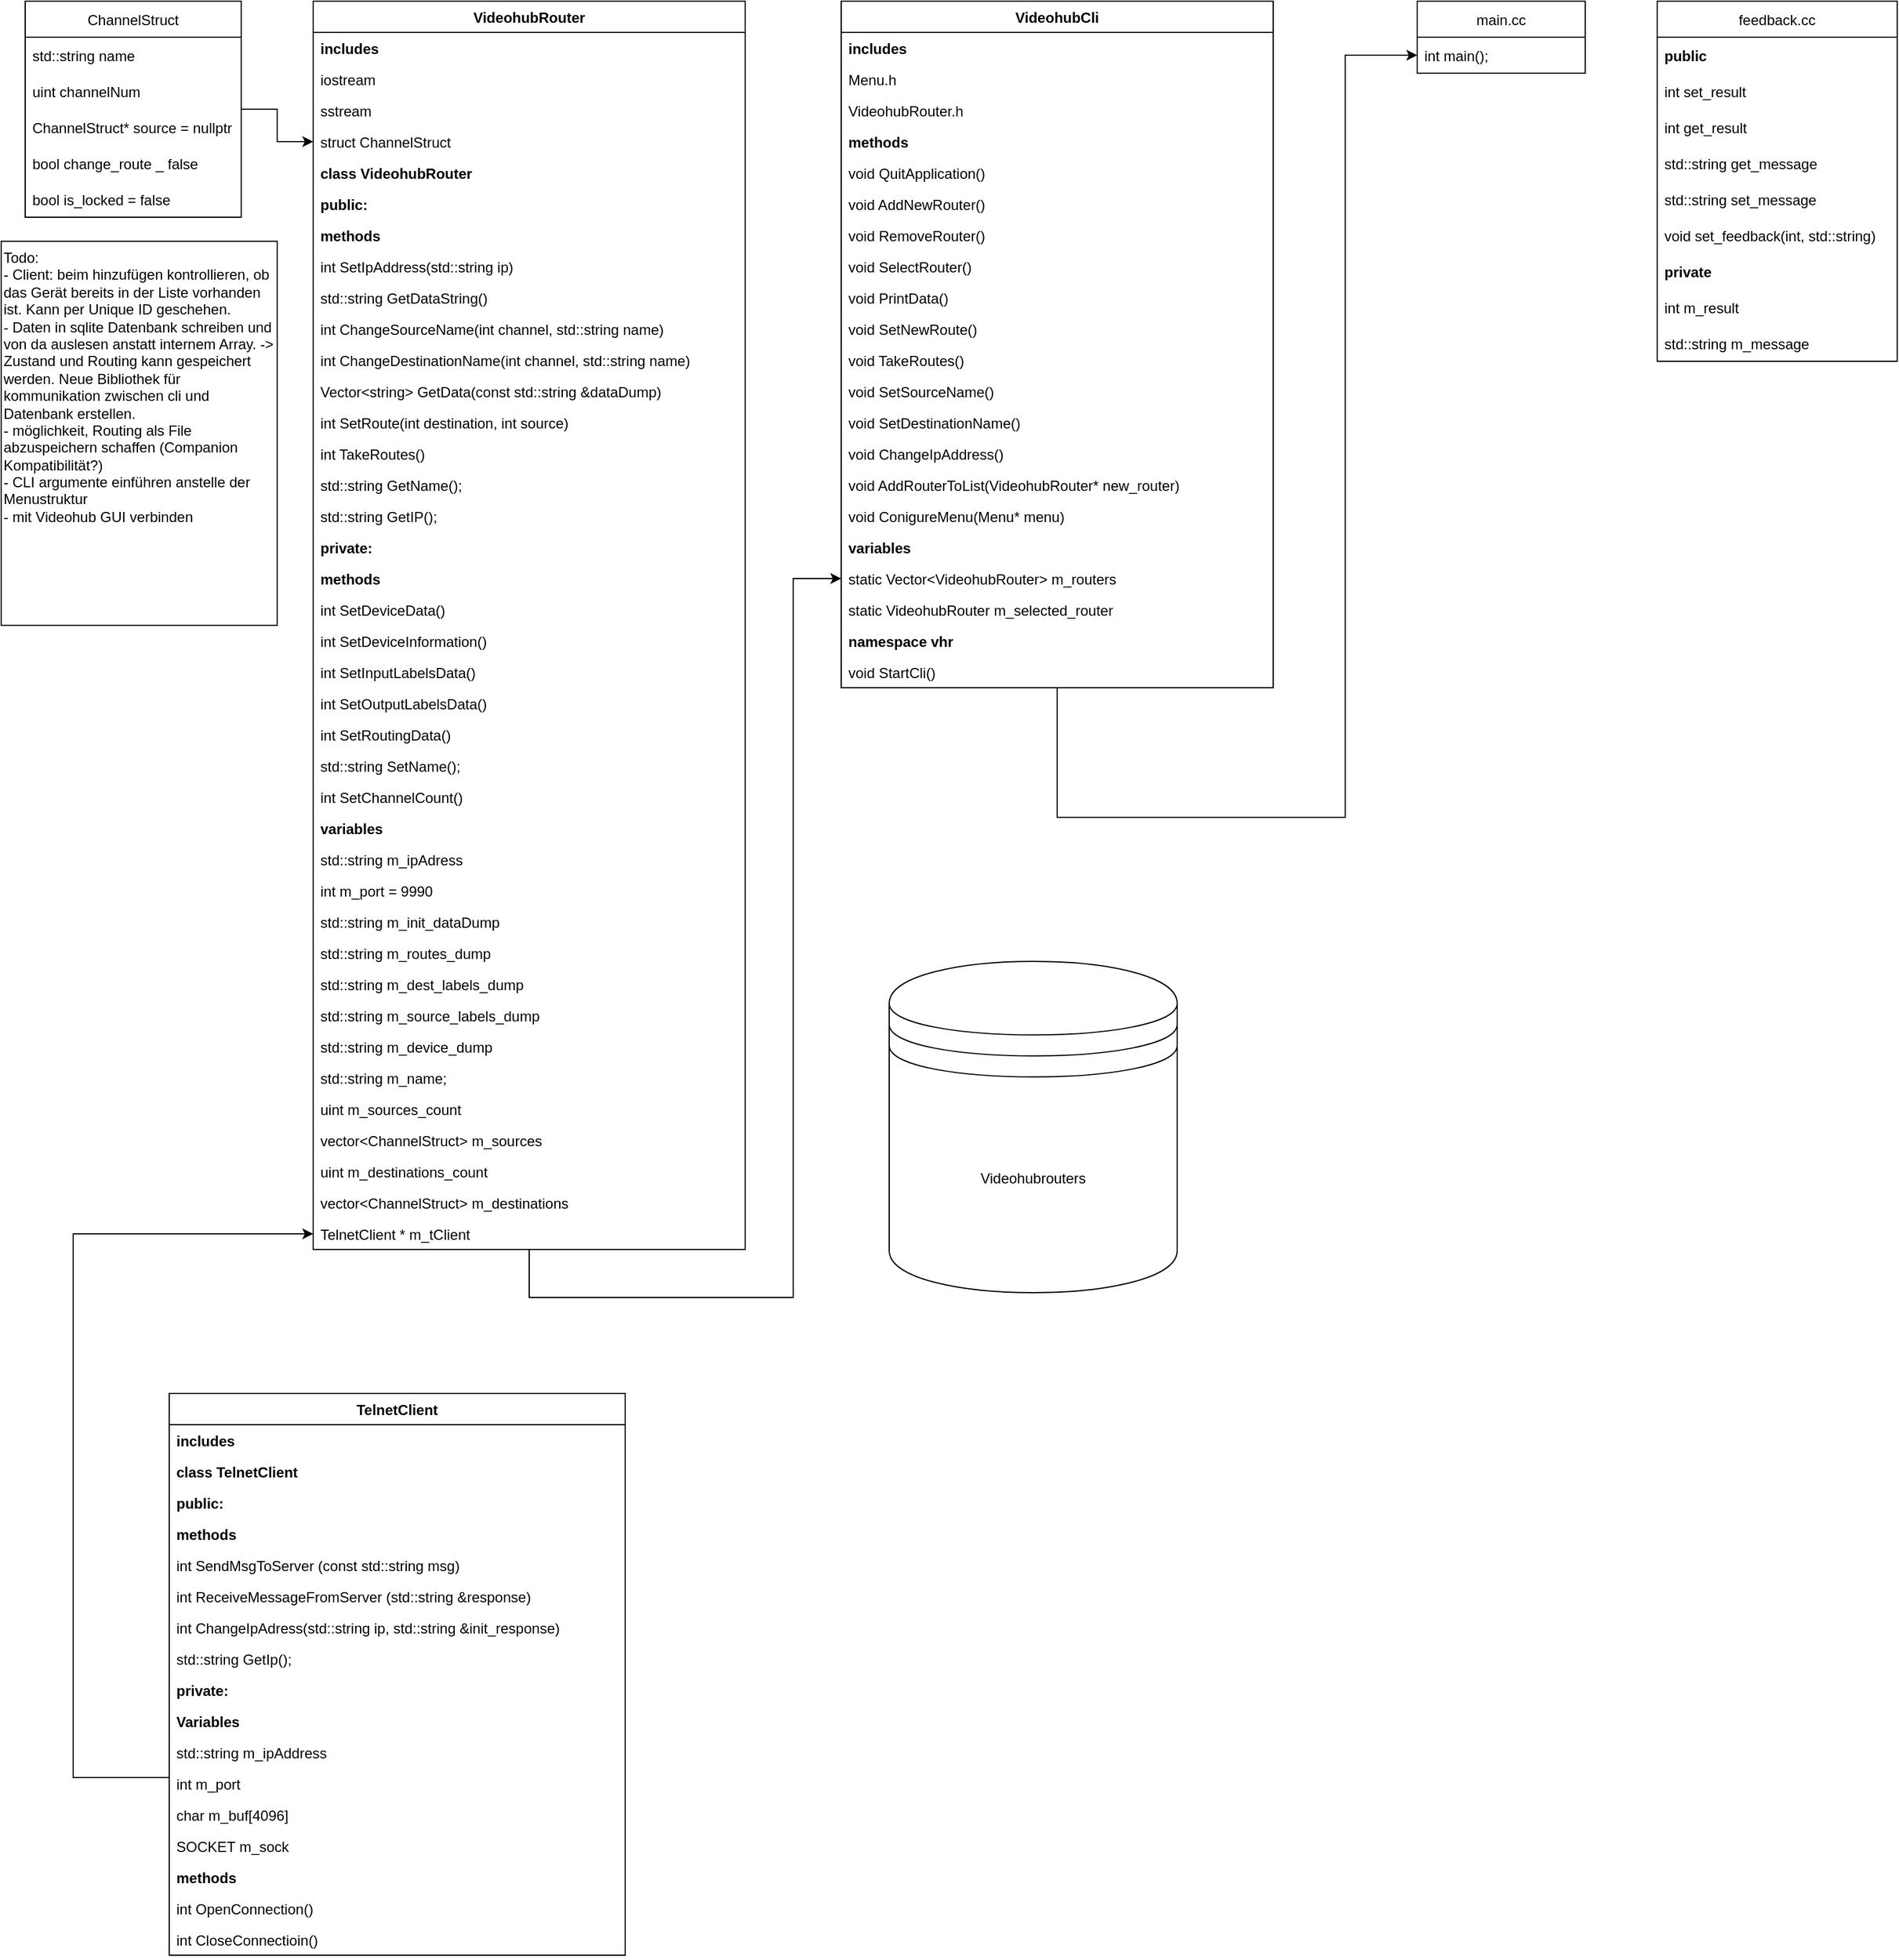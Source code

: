 <mxfile version="16.5.1" type="device"><diagram id="ykU1hyP5thKxNDC0RhFQ" name="Page-1"><mxGraphModel dx="1574" dy="1464" grid="1" gridSize="10" guides="1" tooltips="1" connect="1" arrows="1" fold="1" page="1" pageScale="1" pageWidth="1169" pageHeight="827" math="0" shadow="0"><root><mxCell id="0"/><mxCell id="1" parent="0"/><mxCell id="18-_SEhVYtZvqgIXjSBs-38" style="edgeStyle=orthogonalEdgeStyle;rounded=0;orthogonalLoop=1;jettySize=auto;html=1;" parent="1" source="8yOpbQHNtgbXSREpfG2Z-11" target="pxwbifPuT74W0pTxCj95-5" edge="1"><mxGeometry relative="1" as="geometry"><Array as="points"><mxPoint x="460" y="1120"/><mxPoint x="680" y="1120"/><mxPoint x="680" y="521"/></Array></mxGeometry></mxCell><mxCell id="8yOpbQHNtgbXSREpfG2Z-11" value="VideohubRouter" style="swimlane;fontStyle=1;align=center;verticalAlign=top;childLayout=stackLayout;horizontal=1;startSize=26;horizontalStack=0;resizeParent=1;resizeParentMax=0;resizeLast=0;collapsible=1;marginBottom=0;strokeColor=default;" parent="1" vertex="1"><mxGeometry x="280" y="40" width="360" height="1040" as="geometry"/></mxCell><mxCell id="18-_SEhVYtZvqgIXjSBs-16" value="includes" style="text;strokeColor=none;fillColor=none;align=left;verticalAlign=top;spacingLeft=4;spacingRight=4;overflow=hidden;rotatable=0;points=[[0,0.5],[1,0.5]];portConstraint=eastwest;fontStyle=1" parent="8yOpbQHNtgbXSREpfG2Z-11" vertex="1"><mxGeometry y="26" width="360" height="26" as="geometry"/></mxCell><mxCell id="18-_SEhVYtZvqgIXjSBs-17" value="iostream" style="text;strokeColor=none;fillColor=none;align=left;verticalAlign=top;spacingLeft=4;spacingRight=4;overflow=hidden;rotatable=0;points=[[0,0.5],[1,0.5]];portConstraint=eastwest;" parent="8yOpbQHNtgbXSREpfG2Z-11" vertex="1"><mxGeometry y="52" width="360" height="26" as="geometry"/></mxCell><mxCell id="18-_SEhVYtZvqgIXjSBs-18" value="sstream" style="text;strokeColor=none;fillColor=none;align=left;verticalAlign=top;spacingLeft=4;spacingRight=4;overflow=hidden;rotatable=0;points=[[0,0.5],[1,0.5]];portConstraint=eastwest;" parent="8yOpbQHNtgbXSREpfG2Z-11" vertex="1"><mxGeometry y="78" width="360" height="26" as="geometry"/></mxCell><mxCell id="18-_SEhVYtZvqgIXjSBs-36" value="struct ChannelStruct" style="text;strokeColor=none;fillColor=none;align=left;verticalAlign=top;spacingLeft=4;spacingRight=4;overflow=hidden;rotatable=0;points=[[0,0.5],[1,0.5]];portConstraint=eastwest;" parent="8yOpbQHNtgbXSREpfG2Z-11" vertex="1"><mxGeometry y="104" width="360" height="26" as="geometry"/></mxCell><mxCell id="18-_SEhVYtZvqgIXjSBs-15" value="class VideohubRouter" style="text;strokeColor=none;fillColor=none;align=left;verticalAlign=top;spacingLeft=4;spacingRight=4;overflow=hidden;rotatable=0;points=[[0,0.5],[1,0.5]];portConstraint=eastwest;fontStyle=1" parent="8yOpbQHNtgbXSREpfG2Z-11" vertex="1"><mxGeometry y="130" width="360" height="26" as="geometry"/></mxCell><mxCell id="pxwbifPuT74W0pTxCj95-14" value="public:" style="text;strokeColor=none;fillColor=none;align=left;verticalAlign=top;spacingLeft=4;spacingRight=4;overflow=hidden;rotatable=0;points=[[0,0.5],[1,0.5]];portConstraint=eastwest;fontStyle=1" parent="8yOpbQHNtgbXSREpfG2Z-11" vertex="1"><mxGeometry y="156" width="360" height="26" as="geometry"/></mxCell><mxCell id="18-_SEhVYtZvqgIXjSBs-20" value="methods" style="text;strokeColor=none;fillColor=none;align=left;verticalAlign=top;spacingLeft=4;spacingRight=4;overflow=hidden;rotatable=0;points=[[0,0.5],[1,0.5]];portConstraint=eastwest;fontStyle=1" parent="8yOpbQHNtgbXSREpfG2Z-11" vertex="1"><mxGeometry y="182" width="360" height="26" as="geometry"/></mxCell><mxCell id="O0NouLecPmsKj3MVPIk5-7" value="int SetIpAddress(std::string ip)" style="text;strokeColor=none;fillColor=none;align=left;verticalAlign=top;spacingLeft=4;spacingRight=4;overflow=hidden;rotatable=0;points=[[0,0.5],[1,0.5]];portConstraint=eastwest;" parent="8yOpbQHNtgbXSREpfG2Z-11" vertex="1"><mxGeometry y="208" width="360" height="26" as="geometry"/></mxCell><mxCell id="8yOpbQHNtgbXSREpfG2Z-14" value="std::string GetDataString()" style="text;strokeColor=none;fillColor=none;align=left;verticalAlign=top;spacingLeft=4;spacingRight=4;overflow=hidden;rotatable=0;points=[[0,0.5],[1,0.5]];portConstraint=eastwest;" parent="8yOpbQHNtgbXSREpfG2Z-11" vertex="1"><mxGeometry y="234" width="360" height="26" as="geometry"/></mxCell><mxCell id="8yOpbQHNtgbXSREpfG2Z-20" value="int ChangeSourceName(int channel, std::string name)" style="text;strokeColor=none;fillColor=none;align=left;verticalAlign=top;spacingLeft=4;spacingRight=4;overflow=hidden;rotatable=0;points=[[0,0.5],[1,0.5]];portConstraint=eastwest;" parent="8yOpbQHNtgbXSREpfG2Z-11" vertex="1"><mxGeometry y="260" width="360" height="26" as="geometry"/></mxCell><mxCell id="8yOpbQHNtgbXSREpfG2Z-21" value="int ChangeDestinationName(int channel, std::string name)" style="text;strokeColor=none;fillColor=none;align=left;verticalAlign=top;spacingLeft=4;spacingRight=4;overflow=hidden;rotatable=0;points=[[0,0.5],[1,0.5]];portConstraint=eastwest;" parent="8yOpbQHNtgbXSREpfG2Z-11" vertex="1"><mxGeometry y="286" width="360" height="26" as="geometry"/></mxCell><mxCell id="8yOpbQHNtgbXSREpfG2Z-17" value="Vector&lt;string&gt; GetData(const std::string &amp;dataDump)" style="text;strokeColor=none;fillColor=none;align=left;verticalAlign=top;spacingLeft=4;spacingRight=4;overflow=hidden;rotatable=0;points=[[0,0.5],[1,0.5]];portConstraint=eastwest;" parent="8yOpbQHNtgbXSREpfG2Z-11" vertex="1"><mxGeometry y="312" width="360" height="26" as="geometry"/></mxCell><mxCell id="8yOpbQHNtgbXSREpfG2Z-22" value="int SetRoute(int destination, int source)" style="text;strokeColor=none;fillColor=none;align=left;verticalAlign=top;spacingLeft=4;spacingRight=4;overflow=hidden;rotatable=0;points=[[0,0.5],[1,0.5]];portConstraint=eastwest;" parent="8yOpbQHNtgbXSREpfG2Z-11" vertex="1"><mxGeometry y="338" width="360" height="26" as="geometry"/></mxCell><mxCell id="yAgr9NkNMyT6lo6V3sA5-1" value="int TakeRoutes()" style="text;strokeColor=none;fillColor=none;align=left;verticalAlign=top;spacingLeft=4;spacingRight=4;overflow=hidden;rotatable=0;points=[[0,0.5],[1,0.5]];portConstraint=eastwest;" parent="8yOpbQHNtgbXSREpfG2Z-11" vertex="1"><mxGeometry y="364" width="360" height="26" as="geometry"/></mxCell><mxCell id="O0NouLecPmsKj3MVPIk5-5" value="std::string GetName();" style="text;strokeColor=none;fillColor=none;align=left;verticalAlign=top;spacingLeft=4;spacingRight=4;overflow=hidden;rotatable=0;points=[[0,0.5],[1,0.5]];portConstraint=eastwest;" parent="8yOpbQHNtgbXSREpfG2Z-11" vertex="1"><mxGeometry y="390" width="360" height="26" as="geometry"/></mxCell><mxCell id="O0NouLecPmsKj3MVPIk5-6" value="std::string GetIP();" style="text;strokeColor=none;fillColor=none;align=left;verticalAlign=top;spacingLeft=4;spacingRight=4;overflow=hidden;rotatable=0;points=[[0,0.5],[1,0.5]];portConstraint=eastwest;" parent="8yOpbQHNtgbXSREpfG2Z-11" vertex="1"><mxGeometry y="416" width="360" height="26" as="geometry"/></mxCell><mxCell id="pxwbifPuT74W0pTxCj95-12" value="private:" style="text;strokeColor=none;fillColor=none;align=left;verticalAlign=top;spacingLeft=4;spacingRight=4;overflow=hidden;rotatable=0;points=[[0,0.5],[1,0.5]];portConstraint=eastwest;fontStyle=1;horizontal=1;" parent="8yOpbQHNtgbXSREpfG2Z-11" vertex="1"><mxGeometry y="442" width="360" height="26" as="geometry"/></mxCell><mxCell id="18-_SEhVYtZvqgIXjSBs-21" value="methods" style="text;strokeColor=none;fillColor=none;align=left;verticalAlign=top;spacingLeft=4;spacingRight=4;overflow=hidden;rotatable=0;points=[[0,0.5],[1,0.5]];portConstraint=eastwest;fontStyle=1" parent="8yOpbQHNtgbXSREpfG2Z-11" vertex="1"><mxGeometry y="468" width="360" height="26" as="geometry"/></mxCell><mxCell id="O0NouLecPmsKj3MVPIk5-8" value="int SetDeviceData()" style="text;strokeColor=none;fillColor=none;align=left;verticalAlign=top;spacingLeft=4;spacingRight=4;overflow=hidden;rotatable=0;points=[[0,0.5],[1,0.5]];portConstraint=eastwest;" parent="8yOpbQHNtgbXSREpfG2Z-11" vertex="1"><mxGeometry y="494" width="360" height="26" as="geometry"/></mxCell><mxCell id="8yOpbQHNtgbXSREpfG2Z-19" value="int SetDeviceInformation()   " style="text;strokeColor=none;fillColor=none;align=left;verticalAlign=top;spacingLeft=4;spacingRight=4;overflow=hidden;rotatable=0;points=[[0,0.5],[1,0.5]];portConstraint=eastwest;" parent="8yOpbQHNtgbXSREpfG2Z-11" vertex="1"><mxGeometry y="520" width="360" height="26" as="geometry"/></mxCell><mxCell id="8yOpbQHNtgbXSREpfG2Z-18" value="int SetInputLabelsData()    " style="text;strokeColor=none;fillColor=none;align=left;verticalAlign=top;spacingLeft=4;spacingRight=4;overflow=hidden;rotatable=0;points=[[0,0.5],[1,0.5]];portConstraint=eastwest;" parent="8yOpbQHNtgbXSREpfG2Z-11" vertex="1"><mxGeometry y="546" width="360" height="26" as="geometry"/></mxCell><mxCell id="O0NouLecPmsKj3MVPIk5-3" value="int SetOutputLabelsData()" style="text;strokeColor=none;fillColor=none;align=left;verticalAlign=top;spacingLeft=4;spacingRight=4;overflow=hidden;rotatable=0;points=[[0,0.5],[1,0.5]];portConstraint=eastwest;" parent="8yOpbQHNtgbXSREpfG2Z-11" vertex="1"><mxGeometry y="572" width="360" height="26" as="geometry"/></mxCell><mxCell id="KjCeIIz_0rtk9NLpmSg2-22" value="int SetRoutingData()" style="text;strokeColor=none;fillColor=none;align=left;verticalAlign=top;spacingLeft=4;spacingRight=4;overflow=hidden;rotatable=0;points=[[0,0.5],[1,0.5]];portConstraint=eastwest;" parent="8yOpbQHNtgbXSREpfG2Z-11" vertex="1"><mxGeometry y="598" width="360" height="26" as="geometry"/></mxCell><mxCell id="O0NouLecPmsKj3MVPIk5-4" value="std::string SetName();" style="text;strokeColor=none;fillColor=none;align=left;verticalAlign=top;spacingLeft=4;spacingRight=4;overflow=hidden;rotatable=0;points=[[0,0.5],[1,0.5]];portConstraint=eastwest;" parent="8yOpbQHNtgbXSREpfG2Z-11" vertex="1"><mxGeometry y="624" width="360" height="26" as="geometry"/></mxCell><mxCell id="ev2O1Qmvms9-q4OphPrt-3" value="int SetChannelCount()" style="text;strokeColor=none;fillColor=none;align=left;verticalAlign=top;spacingLeft=4;spacingRight=4;overflow=hidden;rotatable=0;points=[[0,0.5],[1,0.5]];portConstraint=eastwest;" parent="8yOpbQHNtgbXSREpfG2Z-11" vertex="1"><mxGeometry y="650" width="360" height="26" as="geometry"/></mxCell><mxCell id="18-_SEhVYtZvqgIXjSBs-19" value="variables" style="text;strokeColor=none;fillColor=none;align=left;verticalAlign=top;spacingLeft=4;spacingRight=4;overflow=hidden;rotatable=0;points=[[0,0.5],[1,0.5]];portConstraint=eastwest;fontStyle=1" parent="8yOpbQHNtgbXSREpfG2Z-11" vertex="1"><mxGeometry y="676" width="360" height="26" as="geometry"/></mxCell><mxCell id="8yOpbQHNtgbXSREpfG2Z-16" value="std::string m_ipAdress" style="text;strokeColor=none;fillColor=none;align=left;verticalAlign=top;spacingLeft=4;spacingRight=4;overflow=hidden;rotatable=0;points=[[0,0.5],[1,0.5]];portConstraint=eastwest;" parent="8yOpbQHNtgbXSREpfG2Z-11" vertex="1"><mxGeometry y="702" width="360" height="26" as="geometry"/></mxCell><mxCell id="18-_SEhVYtZvqgIXjSBs-22" value="int m_port = 9990" style="text;strokeColor=none;fillColor=none;align=left;verticalAlign=top;spacingLeft=4;spacingRight=4;overflow=hidden;rotatable=0;points=[[0,0.5],[1,0.5]];portConstraint=eastwest;" parent="8yOpbQHNtgbXSREpfG2Z-11" vertex="1"><mxGeometry y="728" width="360" height="26" as="geometry"/></mxCell><mxCell id="pxwbifPuT74W0pTxCj95-10" value="std::string m_init_dataDump" style="text;strokeColor=none;fillColor=none;align=left;verticalAlign=top;spacingLeft=4;spacingRight=4;overflow=hidden;rotatable=0;points=[[0,0.5],[1,0.5]];portConstraint=eastwest;" parent="8yOpbQHNtgbXSREpfG2Z-11" vertex="1"><mxGeometry y="754" width="360" height="26" as="geometry"/></mxCell><mxCell id="18-_SEhVYtZvqgIXjSBs-23" value="std::string m_routes_dump" style="text;strokeColor=none;fillColor=none;align=left;verticalAlign=top;spacingLeft=4;spacingRight=4;overflow=hidden;rotatable=0;points=[[0,0.5],[1,0.5]];portConstraint=eastwest;" parent="8yOpbQHNtgbXSREpfG2Z-11" vertex="1"><mxGeometry y="780" width="360" height="26" as="geometry"/></mxCell><mxCell id="18-_SEhVYtZvqgIXjSBs-24" value="std::string m_dest_labels_dump" style="text;strokeColor=none;fillColor=none;align=left;verticalAlign=top;spacingLeft=4;spacingRight=4;overflow=hidden;rotatable=0;points=[[0,0.5],[1,0.5]];portConstraint=eastwest;" parent="8yOpbQHNtgbXSREpfG2Z-11" vertex="1"><mxGeometry y="806" width="360" height="26" as="geometry"/></mxCell><mxCell id="18-_SEhVYtZvqgIXjSBs-25" value="std::string m_source_labels_dump" style="text;strokeColor=none;fillColor=none;align=left;verticalAlign=top;spacingLeft=4;spacingRight=4;overflow=hidden;rotatable=0;points=[[0,0.5],[1,0.5]];portConstraint=eastwest;" parent="8yOpbQHNtgbXSREpfG2Z-11" vertex="1"><mxGeometry y="832" width="360" height="26" as="geometry"/></mxCell><mxCell id="18-_SEhVYtZvqgIXjSBs-26" value="std::string m_device_dump" style="text;strokeColor=none;fillColor=none;align=left;verticalAlign=top;spacingLeft=4;spacingRight=4;overflow=hidden;rotatable=0;points=[[0,0.5],[1,0.5]];portConstraint=eastwest;" parent="8yOpbQHNtgbXSREpfG2Z-11" vertex="1"><mxGeometry y="858" width="360" height="26" as="geometry"/></mxCell><mxCell id="O0NouLecPmsKj3MVPIk5-2" value="std::string m_name;" style="text;strokeColor=none;fillColor=none;align=left;verticalAlign=top;spacingLeft=4;spacingRight=4;overflow=hidden;rotatable=0;points=[[0,0.5],[1,0.5]];portConstraint=eastwest;" parent="8yOpbQHNtgbXSREpfG2Z-11" vertex="1"><mxGeometry y="884" width="360" height="26" as="geometry"/></mxCell><mxCell id="O0NouLecPmsKj3MVPIk5-1" value="uint m_sources_count" style="text;strokeColor=none;fillColor=none;align=left;verticalAlign=top;spacingLeft=4;spacingRight=4;overflow=hidden;rotatable=0;points=[[0,0.5],[1,0.5]];portConstraint=eastwest;" parent="8yOpbQHNtgbXSREpfG2Z-11" vertex="1"><mxGeometry y="910" width="360" height="26" as="geometry"/></mxCell><mxCell id="8yOpbQHNtgbXSREpfG2Z-12" value="vector&lt;ChannelStruct&gt; m_sources" style="text;strokeColor=none;fillColor=none;align=left;verticalAlign=top;spacingLeft=4;spacingRight=4;overflow=hidden;rotatable=0;points=[[0,0.5],[1,0.5]];portConstraint=eastwest;" parent="8yOpbQHNtgbXSREpfG2Z-11" vertex="1"><mxGeometry y="936" width="360" height="26" as="geometry"/></mxCell><mxCell id="18-_SEhVYtZvqgIXjSBs-27" value="uint m_destinations_count" style="text;strokeColor=none;fillColor=none;align=left;verticalAlign=top;spacingLeft=4;spacingRight=4;overflow=hidden;rotatable=0;points=[[0,0.5],[1,0.5]];portConstraint=eastwest;" parent="8yOpbQHNtgbXSREpfG2Z-11" vertex="1"><mxGeometry y="962" width="360" height="26" as="geometry"/></mxCell><mxCell id="8yOpbQHNtgbXSREpfG2Z-15" value="vector&lt;ChannelStruct&gt; m_destinations" style="text;strokeColor=none;fillColor=none;align=left;verticalAlign=top;spacingLeft=4;spacingRight=4;overflow=hidden;rotatable=0;points=[[0,0.5],[1,0.5]];portConstraint=eastwest;" parent="8yOpbQHNtgbXSREpfG2Z-11" vertex="1"><mxGeometry y="988" width="360" height="26" as="geometry"/></mxCell><mxCell id="KjCeIIz_0rtk9NLpmSg2-1" value="TelnetClient * m_tClient" style="text;strokeColor=none;fillColor=none;align=left;verticalAlign=top;spacingLeft=4;spacingRight=4;overflow=hidden;rotatable=0;points=[[0,0.5],[1,0.5]];portConstraint=eastwest;" parent="8yOpbQHNtgbXSREpfG2Z-11" vertex="1"><mxGeometry y="1014" width="360" height="26" as="geometry"/></mxCell><mxCell id="TjM9CQ6Uu7dQB8Ya_MV4-5" style="edgeStyle=orthogonalEdgeStyle;rounded=0;orthogonalLoop=1;jettySize=auto;html=1;" parent="1" source="pxwbifPuT74W0pTxCj95-4" target="TjM9CQ6Uu7dQB8Ya_MV4-4" edge="1"><mxGeometry relative="1" as="geometry"><mxPoint x="900" y="210" as="targetPoint"/><Array as="points"><mxPoint x="900" y="720"/><mxPoint x="1140" y="720"/><mxPoint x="1140" y="85"/></Array></mxGeometry></mxCell><mxCell id="pxwbifPuT74W0pTxCj95-4" value="VideohubCli" style="swimlane;fontStyle=1;align=center;verticalAlign=top;childLayout=stackLayout;horizontal=1;startSize=26;horizontalStack=0;resizeParent=1;resizeParentMax=0;resizeLast=0;collapsible=1;marginBottom=0;" parent="1" vertex="1"><mxGeometry x="720" y="40" width="360" height="572" as="geometry"/></mxCell><mxCell id="18-_SEhVYtZvqgIXjSBs-12" value="includes" style="text;strokeColor=none;fillColor=none;align=left;verticalAlign=top;spacingLeft=4;spacingRight=4;overflow=hidden;rotatable=0;points=[[0,0.5],[1,0.5]];portConstraint=eastwest;fontStyle=1" parent="pxwbifPuT74W0pTxCj95-4" vertex="1"><mxGeometry y="26" width="360" height="26" as="geometry"/></mxCell><mxCell id="18-_SEhVYtZvqgIXjSBs-14" value="Menu.h" style="text;strokeColor=none;fillColor=none;align=left;verticalAlign=top;spacingLeft=4;spacingRight=4;overflow=hidden;rotatable=0;points=[[0,0.5],[1,0.5]];portConstraint=eastwest;" parent="pxwbifPuT74W0pTxCj95-4" vertex="1"><mxGeometry y="52" width="360" height="26" as="geometry"/></mxCell><mxCell id="18-_SEhVYtZvqgIXjSBs-13" value="VideohubRouter.h" style="text;strokeColor=none;fillColor=none;align=left;verticalAlign=top;spacingLeft=4;spacingRight=4;overflow=hidden;rotatable=0;points=[[0,0.5],[1,0.5]];portConstraint=eastwest;" parent="pxwbifPuT74W0pTxCj95-4" vertex="1"><mxGeometry y="78" width="360" height="26" as="geometry"/></mxCell><mxCell id="18-_SEhVYtZvqgIXjSBs-9" value="methods" style="text;strokeColor=none;fillColor=none;align=left;verticalAlign=top;spacingLeft=4;spacingRight=4;overflow=hidden;rotatable=0;points=[[0,0.5],[1,0.5]];portConstraint=eastwest;fontStyle=1" parent="pxwbifPuT74W0pTxCj95-4" vertex="1"><mxGeometry y="104" width="360" height="26" as="geometry"/></mxCell><mxCell id="18-_SEhVYtZvqgIXjSBs-8" value="void QuitApplication()" style="text;strokeColor=none;fillColor=none;align=left;verticalAlign=top;spacingLeft=4;spacingRight=4;overflow=hidden;rotatable=0;points=[[0,0.5],[1,0.5]];portConstraint=eastwest;" parent="pxwbifPuT74W0pTxCj95-4" vertex="1"><mxGeometry y="130" width="360" height="26" as="geometry"/></mxCell><mxCell id="pxwbifPuT74W0pTxCj95-8" value="void AddNewRouter()" style="text;strokeColor=none;fillColor=none;align=left;verticalAlign=top;spacingLeft=4;spacingRight=4;overflow=hidden;rotatable=0;points=[[0,0.5],[1,0.5]];portConstraint=eastwest;" parent="pxwbifPuT74W0pTxCj95-4" vertex="1"><mxGeometry y="156" width="360" height="26" as="geometry"/></mxCell><mxCell id="yAgr9NkNMyT6lo6V3sA5-4" value="void RemoveRouter()" style="text;strokeColor=none;fillColor=none;align=left;verticalAlign=top;spacingLeft=4;spacingRight=4;overflow=hidden;rotatable=0;points=[[0,0.5],[1,0.5]];portConstraint=eastwest;" parent="pxwbifPuT74W0pTxCj95-4" vertex="1"><mxGeometry y="182" width="360" height="26" as="geometry"/></mxCell><mxCell id="KjCeIIz_0rtk9NLpmSg2-17" value="void SelectRouter()" style="text;strokeColor=none;fillColor=none;align=left;verticalAlign=top;spacingLeft=4;spacingRight=4;overflow=hidden;rotatable=0;points=[[0,0.5],[1,0.5]];portConstraint=eastwest;" parent="pxwbifPuT74W0pTxCj95-4" vertex="1"><mxGeometry y="208" width="360" height="26" as="geometry"/></mxCell><mxCell id="pxwbifPuT74W0pTxCj95-7" value="void PrintData()" style="text;strokeColor=none;fillColor=none;align=left;verticalAlign=top;spacingLeft=4;spacingRight=4;overflow=hidden;rotatable=0;points=[[0,0.5],[1,0.5]];portConstraint=eastwest;" parent="pxwbifPuT74W0pTxCj95-4" vertex="1"><mxGeometry y="234" width="360" height="26" as="geometry"/></mxCell><mxCell id="yAgr9NkNMyT6lo6V3sA5-2" value="void SetNewRoute()" style="text;strokeColor=none;fillColor=none;align=left;verticalAlign=top;spacingLeft=4;spacingRight=4;overflow=hidden;rotatable=0;points=[[0,0.5],[1,0.5]];portConstraint=eastwest;" parent="pxwbifPuT74W0pTxCj95-4" vertex="1"><mxGeometry y="260" width="360" height="26" as="geometry"/></mxCell><mxCell id="ev2O1Qmvms9-q4OphPrt-4" value="void TakeRoutes()" style="text;align=left;verticalAlign=top;spacingLeft=4;spacingRight=4;overflow=hidden;rotatable=0;points=[[0,0.5],[1,0.5]];portConstraint=eastwest;" parent="pxwbifPuT74W0pTxCj95-4" vertex="1"><mxGeometry y="286" width="360" height="26" as="geometry"/></mxCell><mxCell id="KjCeIIz_0rtk9NLpmSg2-18" value="void SetSourceName()" style="text;strokeColor=none;fillColor=none;align=left;verticalAlign=top;spacingLeft=4;spacingRight=4;overflow=hidden;rotatable=0;points=[[0,0.5],[1,0.5]];portConstraint=eastwest;" parent="pxwbifPuT74W0pTxCj95-4" vertex="1"><mxGeometry y="312" width="360" height="26" as="geometry"/></mxCell><mxCell id="KjCeIIz_0rtk9NLpmSg2-19" value="void SetDestinationName()" style="text;strokeColor=none;fillColor=none;align=left;verticalAlign=top;spacingLeft=4;spacingRight=4;overflow=hidden;rotatable=0;points=[[0,0.5],[1,0.5]];portConstraint=eastwest;" parent="pxwbifPuT74W0pTxCj95-4" vertex="1"><mxGeometry y="338" width="360" height="26" as="geometry"/></mxCell><mxCell id="ev2O1Qmvms9-q4OphPrt-1" value="void ChangeIpAddress()" style="text;strokeColor=none;fillColor=none;align=left;verticalAlign=top;spacingLeft=4;spacingRight=4;overflow=hidden;rotatable=0;points=[[0,0.5],[1,0.5]];portConstraint=eastwest;" parent="pxwbifPuT74W0pTxCj95-4" vertex="1"><mxGeometry y="364" width="360" height="26" as="geometry"/></mxCell><mxCell id="18-_SEhVYtZvqgIXjSBs-4" value="void AddRouterToList(VideohubRouter* new_router)" style="text;strokeColor=none;fillColor=none;align=left;verticalAlign=top;spacingLeft=4;spacingRight=4;overflow=hidden;rotatable=0;points=[[0,0.5],[1,0.5]];portConstraint=eastwest;" parent="pxwbifPuT74W0pTxCj95-4" vertex="1"><mxGeometry y="390" width="360" height="26" as="geometry"/></mxCell><mxCell id="18-_SEhVYtZvqgIXjSBs-5" value="void ConigureMenu(Menu* menu)" style="text;strokeColor=none;fillColor=none;align=left;verticalAlign=top;spacingLeft=4;spacingRight=4;overflow=hidden;rotatable=0;points=[[0,0.5],[1,0.5]];portConstraint=eastwest;" parent="pxwbifPuT74W0pTxCj95-4" vertex="1"><mxGeometry y="416" width="360" height="26" as="geometry"/></mxCell><mxCell id="18-_SEhVYtZvqgIXjSBs-10" value="variables" style="text;strokeColor=none;fillColor=none;align=left;verticalAlign=top;spacingLeft=4;spacingRight=4;overflow=hidden;rotatable=0;points=[[0,0.5],[1,0.5]];portConstraint=eastwest;fontStyle=1" parent="pxwbifPuT74W0pTxCj95-4" vertex="1"><mxGeometry y="442" width="360" height="26" as="geometry"/></mxCell><mxCell id="pxwbifPuT74W0pTxCj95-5" value="static Vector&lt;VideohubRouter&gt; m_routers" style="text;strokeColor=none;fillColor=none;align=left;verticalAlign=top;spacingLeft=4;spacingRight=4;overflow=hidden;rotatable=0;points=[[0,0.5],[1,0.5]];portConstraint=eastwest;" parent="pxwbifPuT74W0pTxCj95-4" vertex="1"><mxGeometry y="468" width="360" height="26" as="geometry"/></mxCell><mxCell id="18-_SEhVYtZvqgIXjSBs-6" value="static VideohubRouter m_selected_router" style="text;strokeColor=none;fillColor=none;align=left;verticalAlign=top;spacingLeft=4;spacingRight=4;overflow=hidden;rotatable=0;points=[[0,0.5],[1,0.5]];portConstraint=eastwest;" parent="pxwbifPuT74W0pTxCj95-4" vertex="1"><mxGeometry y="494" width="360" height="26" as="geometry"/></mxCell><mxCell id="18-_SEhVYtZvqgIXjSBs-11" value="namespace vhr" style="text;strokeColor=none;fillColor=none;align=left;verticalAlign=top;spacingLeft=4;spacingRight=4;overflow=hidden;rotatable=0;points=[[0,0.5],[1,0.5]];portConstraint=eastwest;fontStyle=1" parent="pxwbifPuT74W0pTxCj95-4" vertex="1"><mxGeometry y="520" width="360" height="26" as="geometry"/></mxCell><mxCell id="18-_SEhVYtZvqgIXjSBs-7" value="void StartCli()" style="text;strokeColor=none;fillColor=none;align=left;verticalAlign=top;spacingLeft=4;spacingRight=4;overflow=hidden;rotatable=0;points=[[0,0.5],[1,0.5]];portConstraint=eastwest;" parent="pxwbifPuT74W0pTxCj95-4" vertex="1"><mxGeometry y="546" width="360" height="26" as="geometry"/></mxCell><mxCell id="18-_SEhVYtZvqgIXjSBs-39" style="edgeStyle=orthogonalEdgeStyle;rounded=0;orthogonalLoop=1;jettySize=auto;html=1;" parent="1" source="KjCeIIz_0rtk9NLpmSg2-2" target="KjCeIIz_0rtk9NLpmSg2-1" edge="1"><mxGeometry relative="1" as="geometry"><Array as="points"><mxPoint x="350" y="1520"/><mxPoint x="80" y="1520"/><mxPoint x="80" y="1067"/></Array></mxGeometry></mxCell><mxCell id="KjCeIIz_0rtk9NLpmSg2-2" value="TelnetClient" style="swimlane;fontStyle=1;align=center;verticalAlign=top;childLayout=stackLayout;horizontal=1;startSize=26;horizontalStack=0;resizeParent=1;resizeParentMax=0;resizeLast=0;collapsible=1;marginBottom=0;" parent="1" vertex="1"><mxGeometry x="160" y="1200" width="380" height="468" as="geometry"/></mxCell><mxCell id="18-_SEhVYtZvqgIXjSBs-47" value="includes" style="text;strokeColor=none;fillColor=none;align=left;verticalAlign=top;spacingLeft=4;spacingRight=4;overflow=hidden;rotatable=0;points=[[0,0.5],[1,0.5]];portConstraint=eastwest;fontStyle=1" parent="KjCeIIz_0rtk9NLpmSg2-2" vertex="1"><mxGeometry y="26" width="380" height="26" as="geometry"/></mxCell><mxCell id="18-_SEhVYtZvqgIXjSBs-40" value="class TelnetClient" style="text;strokeColor=none;fillColor=none;align=left;verticalAlign=top;spacingLeft=4;spacingRight=4;overflow=hidden;rotatable=0;points=[[0,0.5],[1,0.5]];portConstraint=eastwest;fontStyle=1" parent="KjCeIIz_0rtk9NLpmSg2-2" vertex="1"><mxGeometry y="52" width="380" height="26" as="geometry"/></mxCell><mxCell id="KjCeIIz_0rtk9NLpmSg2-5" value="public:" style="text;strokeColor=none;fillColor=none;align=left;verticalAlign=top;spacingLeft=4;spacingRight=4;overflow=hidden;rotatable=0;points=[[0,0.5],[1,0.5]];portConstraint=eastwest;fontStyle=1" parent="KjCeIIz_0rtk9NLpmSg2-2" vertex="1"><mxGeometry y="78" width="380" height="26" as="geometry"/></mxCell><mxCell id="18-_SEhVYtZvqgIXjSBs-41" value="methods" style="text;strokeColor=none;fillColor=none;align=left;verticalAlign=top;spacingLeft=4;spacingRight=4;overflow=hidden;rotatable=0;points=[[0,0.5],[1,0.5]];portConstraint=eastwest;fontStyle=1" parent="KjCeIIz_0rtk9NLpmSg2-2" vertex="1"><mxGeometry y="104" width="380" height="26" as="geometry"/></mxCell><mxCell id="KjCeIIz_0rtk9NLpmSg2-9" value="int SendMsgToServer (const std::string msg)" style="text;strokeColor=none;fillColor=none;align=left;verticalAlign=top;spacingLeft=4;spacingRight=4;overflow=hidden;rotatable=0;points=[[0,0.5],[1,0.5]];portConstraint=eastwest;" parent="KjCeIIz_0rtk9NLpmSg2-2" vertex="1"><mxGeometry y="130" width="380" height="26" as="geometry"/></mxCell><mxCell id="18-_SEhVYtZvqgIXjSBs-48" value="int ReceiveMessageFromServer (std::string &amp;response)" style="text;strokeColor=none;fillColor=none;align=left;verticalAlign=top;spacingLeft=4;spacingRight=4;overflow=hidden;rotatable=0;points=[[0,0.5],[1,0.5]];portConstraint=eastwest;" parent="KjCeIIz_0rtk9NLpmSg2-2" vertex="1"><mxGeometry y="156" width="380" height="26" as="geometry"/></mxCell><mxCell id="ev2O1Qmvms9-q4OphPrt-2" value="int ChangeIpAdress(std::string ip, std::string &amp;init_response)" style="text;strokeColor=none;fillColor=none;align=left;verticalAlign=top;spacingLeft=4;spacingRight=4;overflow=hidden;rotatable=0;points=[[0,0.5],[1,0.5]];portConstraint=eastwest;" parent="KjCeIIz_0rtk9NLpmSg2-2" vertex="1"><mxGeometry y="182" width="380" height="26" as="geometry"/></mxCell><mxCell id="18-_SEhVYtZvqgIXjSBs-49" value="std::string GetIp();" style="text;strokeColor=none;fillColor=none;align=left;verticalAlign=top;spacingLeft=4;spacingRight=4;overflow=hidden;rotatable=0;points=[[0,0.5],[1,0.5]];portConstraint=eastwest;" parent="KjCeIIz_0rtk9NLpmSg2-2" vertex="1"><mxGeometry y="208" width="380" height="26" as="geometry"/></mxCell><mxCell id="KjCeIIz_0rtk9NLpmSg2-13" value="private:" style="text;strokeColor=none;fillColor=none;align=left;verticalAlign=top;spacingLeft=4;spacingRight=4;overflow=hidden;rotatable=0;points=[[0,0.5],[1,0.5]];portConstraint=eastwest;fontStyle=1" parent="KjCeIIz_0rtk9NLpmSg2-2" vertex="1"><mxGeometry y="234" width="380" height="26" as="geometry"/></mxCell><mxCell id="18-_SEhVYtZvqgIXjSBs-43" value="Variables" style="text;strokeColor=none;fillColor=none;align=left;verticalAlign=top;spacingLeft=4;spacingRight=4;overflow=hidden;rotatable=0;points=[[0,0.5],[1,0.5]];portConstraint=eastwest;fontStyle=1" parent="KjCeIIz_0rtk9NLpmSg2-2" vertex="1"><mxGeometry y="260" width="380" height="26" as="geometry"/></mxCell><mxCell id="KjCeIIz_0rtk9NLpmSg2-11" value="std::string m_ipAddress" style="text;strokeColor=none;fillColor=none;align=left;verticalAlign=top;spacingLeft=4;spacingRight=4;overflow=hidden;rotatable=0;points=[[0,0.5],[1,0.5]];portConstraint=eastwest;" parent="KjCeIIz_0rtk9NLpmSg2-2" vertex="1"><mxGeometry y="286" width="380" height="26" as="geometry"/></mxCell><mxCell id="KjCeIIz_0rtk9NLpmSg2-12" value="int m_port" style="text;strokeColor=none;fillColor=none;align=left;verticalAlign=top;spacingLeft=4;spacingRight=4;overflow=hidden;rotatable=0;points=[[0,0.5],[1,0.5]];portConstraint=eastwest;" parent="KjCeIIz_0rtk9NLpmSg2-2" vertex="1"><mxGeometry y="312" width="380" height="26" as="geometry"/></mxCell><mxCell id="18-_SEhVYtZvqgIXjSBs-45" value="char m_buf[4096]" style="text;strokeColor=none;fillColor=none;align=left;verticalAlign=top;spacingLeft=4;spacingRight=4;overflow=hidden;rotatable=0;points=[[0,0.5],[1,0.5]];portConstraint=eastwest;" parent="KjCeIIz_0rtk9NLpmSg2-2" vertex="1"><mxGeometry y="338" width="380" height="26" as="geometry"/></mxCell><mxCell id="18-_SEhVYtZvqgIXjSBs-46" value="SOCKET m_sock" style="text;strokeColor=none;fillColor=none;align=left;verticalAlign=top;spacingLeft=4;spacingRight=4;overflow=hidden;rotatable=0;points=[[0,0.5],[1,0.5]];portConstraint=eastwest;" parent="KjCeIIz_0rtk9NLpmSg2-2" vertex="1"><mxGeometry y="364" width="380" height="26" as="geometry"/></mxCell><mxCell id="18-_SEhVYtZvqgIXjSBs-42" value="methods" style="text;strokeColor=none;fillColor=none;align=left;verticalAlign=top;spacingLeft=4;spacingRight=4;overflow=hidden;rotatable=0;points=[[0,0.5],[1,0.5]];portConstraint=eastwest;fontStyle=1" parent="KjCeIIz_0rtk9NLpmSg2-2" vertex="1"><mxGeometry y="390" width="380" height="26" as="geometry"/></mxCell><mxCell id="KjCeIIz_0rtk9NLpmSg2-14" value="int OpenConnection()" style="text;strokeColor=none;fillColor=none;align=left;verticalAlign=top;spacingLeft=4;spacingRight=4;overflow=hidden;rotatable=0;points=[[0,0.5],[1,0.5]];portConstraint=eastwest;" parent="KjCeIIz_0rtk9NLpmSg2-2" vertex="1"><mxGeometry y="416" width="380" height="26" as="geometry"/></mxCell><mxCell id="KjCeIIz_0rtk9NLpmSg2-16" value="int CloseConnectioin()" style="text;strokeColor=none;fillColor=none;align=left;verticalAlign=top;spacingLeft=4;spacingRight=4;overflow=hidden;rotatable=0;points=[[0,0.5],[1,0.5]];portConstraint=eastwest;" parent="KjCeIIz_0rtk9NLpmSg2-2" vertex="1"><mxGeometry y="442" width="380" height="26" as="geometry"/></mxCell><mxCell id="TjM9CQ6Uu7dQB8Ya_MV4-1" value="main.cc" style="swimlane;fontStyle=0;childLayout=stackLayout;horizontal=1;startSize=30;horizontalStack=0;resizeParent=1;resizeParentMax=0;resizeLast=0;collapsible=1;marginBottom=0;" parent="1" vertex="1"><mxGeometry x="1200" y="40" width="140" height="60" as="geometry"/></mxCell><mxCell id="TjM9CQ6Uu7dQB8Ya_MV4-4" value="int main();" style="text;strokeColor=none;fillColor=none;align=left;verticalAlign=middle;spacingLeft=4;spacingRight=4;overflow=hidden;points=[[0,0.5],[1,0.5]];portConstraint=eastwest;rotatable=0;" parent="TjM9CQ6Uu7dQB8Ya_MV4-1" vertex="1"><mxGeometry y="30" width="140" height="30" as="geometry"/></mxCell><mxCell id="18-_SEhVYtZvqgIXjSBs-37" style="edgeStyle=orthogonalEdgeStyle;rounded=0;orthogonalLoop=1;jettySize=auto;html=1;" parent="1" source="18-_SEhVYtZvqgIXjSBs-28" target="18-_SEhVYtZvqgIXjSBs-36" edge="1"><mxGeometry relative="1" as="geometry"/></mxCell><mxCell id="18-_SEhVYtZvqgIXjSBs-28" value="ChannelStruct" style="swimlane;fontStyle=0;childLayout=stackLayout;horizontal=1;startSize=30;horizontalStack=0;resizeParent=1;resizeParentMax=0;resizeLast=0;collapsible=1;marginBottom=0;" parent="1" vertex="1"><mxGeometry x="40" y="40" width="180" height="180" as="geometry"/></mxCell><mxCell id="18-_SEhVYtZvqgIXjSBs-29" value="std::string name" style="text;strokeColor=none;fillColor=none;align=left;verticalAlign=middle;spacingLeft=4;spacingRight=4;overflow=hidden;points=[[0,0.5],[1,0.5]];portConstraint=eastwest;rotatable=0;" parent="18-_SEhVYtZvqgIXjSBs-28" vertex="1"><mxGeometry y="30" width="180" height="30" as="geometry"/></mxCell><mxCell id="18-_SEhVYtZvqgIXjSBs-30" value="uint channelNum" style="text;strokeColor=none;fillColor=none;align=left;verticalAlign=middle;spacingLeft=4;spacingRight=4;overflow=hidden;points=[[0,0.5],[1,0.5]];portConstraint=eastwest;rotatable=0;" parent="18-_SEhVYtZvqgIXjSBs-28" vertex="1"><mxGeometry y="60" width="180" height="30" as="geometry"/></mxCell><mxCell id="18-_SEhVYtZvqgIXjSBs-31" value="ChannelStruct* source = nullptr" style="text;strokeColor=none;fillColor=none;align=left;verticalAlign=middle;spacingLeft=4;spacingRight=4;overflow=hidden;points=[[0,0.5],[1,0.5]];portConstraint=eastwest;rotatable=0;" parent="18-_SEhVYtZvqgIXjSBs-28" vertex="1"><mxGeometry y="90" width="180" height="30" as="geometry"/></mxCell><mxCell id="18-_SEhVYtZvqgIXjSBs-32" value="bool change_route _ false" style="text;strokeColor=none;fillColor=none;align=left;verticalAlign=middle;spacingLeft=4;spacingRight=4;overflow=hidden;points=[[0,0.5],[1,0.5]];portConstraint=eastwest;rotatable=0;" parent="18-_SEhVYtZvqgIXjSBs-28" vertex="1"><mxGeometry y="120" width="180" height="30" as="geometry"/></mxCell><mxCell id="18-_SEhVYtZvqgIXjSBs-33" value="bool is_locked = false" style="text;align=left;verticalAlign=middle;spacingLeft=4;spacingRight=4;overflow=hidden;points=[[0,0.5],[1,0.5]];portConstraint=eastwest;rotatable=0;" parent="18-_SEhVYtZvqgIXjSBs-28" vertex="1"><mxGeometry y="150" width="180" height="30" as="geometry"/></mxCell><mxCell id="AKF95JUGoGNmYWI0yZax-1" value="Todo:&lt;br&gt;&lt;div&gt;&lt;span&gt;- Client: beim hinzufügen kontrollieren, ob das Gerät bereits in der Liste vorhanden ist. Kann per Unique ID geschehen.&lt;/span&gt;&lt;/div&gt;&lt;div&gt;&lt;span&gt;- Daten in sqlite Datenbank schreiben und von da auslesen anstatt internem Array. -&amp;gt; Zustand und Routing kann gespeichert werden. Neue Bibliothek für kommunikation zwischen cli und Datenbank erstellen.&lt;/span&gt;&lt;/div&gt;&lt;div&gt;&lt;span&gt;- möglichkeit, Routing als File abzuspeichern schaffen (Companion Kompatibilität?)&lt;/span&gt;&lt;/div&gt;&lt;div&gt;&lt;span&gt;- CLI argumente einführen anstelle der Menustruktur&lt;/span&gt;&lt;/div&gt;&lt;div&gt;&lt;span&gt;- mit Videohub GUI verbinden&lt;/span&gt;&lt;/div&gt;" style="rounded=0;whiteSpace=wrap;html=1;align=left;horizontal=1;verticalAlign=top;" parent="1" vertex="1"><mxGeometry x="20" y="240" width="230" height="320" as="geometry"/></mxCell><mxCell id="VQJugTOKjT2XkubzrlwO-1" value="feedback.cc" style="swimlane;fontStyle=0;childLayout=stackLayout;horizontal=1;startSize=30;horizontalStack=0;resizeParent=1;resizeParentMax=0;resizeLast=0;collapsible=1;marginBottom=0;" parent="1" vertex="1"><mxGeometry x="1400" y="40" width="200" height="300" as="geometry"/></mxCell><mxCell id="VQJugTOKjT2XkubzrlwO-5" value="public" style="text;strokeColor=none;fillColor=none;align=left;verticalAlign=middle;spacingLeft=4;spacingRight=4;overflow=hidden;points=[[0,0.5],[1,0.5]];portConstraint=eastwest;rotatable=0;fontStyle=1" parent="VQJugTOKjT2XkubzrlwO-1" vertex="1"><mxGeometry y="30" width="200" height="30" as="geometry"/></mxCell><mxCell id="VQJugTOKjT2XkubzrlwO-10" value="int set_result" style="text;strokeColor=none;fillColor=none;align=left;verticalAlign=middle;spacingLeft=4;spacingRight=4;overflow=hidden;points=[[0,0.5],[1,0.5]];portConstraint=eastwest;rotatable=0;" parent="VQJugTOKjT2XkubzrlwO-1" vertex="1"><mxGeometry y="60" width="200" height="30" as="geometry"/></mxCell><mxCell id="VQJugTOKjT2XkubzrlwO-7" value="int get_result" style="text;strokeColor=none;fillColor=none;align=left;verticalAlign=middle;spacingLeft=4;spacingRight=4;overflow=hidden;points=[[0,0.5],[1,0.5]];portConstraint=eastwest;rotatable=0;" parent="VQJugTOKjT2XkubzrlwO-1" vertex="1"><mxGeometry y="90" width="200" height="30" as="geometry"/></mxCell><mxCell id="VQJugTOKjT2XkubzrlwO-8" value="std::string get_message" style="text;strokeColor=none;fillColor=none;align=left;verticalAlign=middle;spacingLeft=4;spacingRight=4;overflow=hidden;points=[[0,0.5],[1,0.5]];portConstraint=eastwest;rotatable=0;" parent="VQJugTOKjT2XkubzrlwO-1" vertex="1"><mxGeometry y="120" width="200" height="30" as="geometry"/></mxCell><mxCell id="VQJugTOKjT2XkubzrlwO-11" value="std::string set_message" style="text;strokeColor=none;fillColor=none;align=left;verticalAlign=middle;spacingLeft=4;spacingRight=4;overflow=hidden;points=[[0,0.5],[1,0.5]];portConstraint=eastwest;rotatable=0;" parent="VQJugTOKjT2XkubzrlwO-1" vertex="1"><mxGeometry y="150" width="200" height="30" as="geometry"/></mxCell><mxCell id="VQJugTOKjT2XkubzrlwO-12" value="void set_feedback(int, std::string)" style="text;strokeColor=none;fillColor=none;align=left;verticalAlign=middle;spacingLeft=4;spacingRight=4;overflow=hidden;points=[[0,0.5],[1,0.5]];portConstraint=eastwest;rotatable=0;" parent="VQJugTOKjT2XkubzrlwO-1" vertex="1"><mxGeometry y="180" width="200" height="30" as="geometry"/></mxCell><mxCell id="VQJugTOKjT2XkubzrlwO-6" value="private" style="text;strokeColor=none;fillColor=none;align=left;verticalAlign=middle;spacingLeft=4;spacingRight=4;overflow=hidden;points=[[0,0.5],[1,0.5]];portConstraint=eastwest;rotatable=0;fontStyle=1" parent="VQJugTOKjT2XkubzrlwO-1" vertex="1"><mxGeometry y="210" width="200" height="30" as="geometry"/></mxCell><mxCell id="VQJugTOKjT2XkubzrlwO-2" value="int m_result" style="text;strokeColor=none;fillColor=none;align=left;verticalAlign=middle;spacingLeft=4;spacingRight=4;overflow=hidden;points=[[0,0.5],[1,0.5]];portConstraint=eastwest;rotatable=0;" parent="VQJugTOKjT2XkubzrlwO-1" vertex="1"><mxGeometry y="240" width="200" height="30" as="geometry"/></mxCell><mxCell id="VQJugTOKjT2XkubzrlwO-3" value="std::string m_message" style="text;strokeColor=none;fillColor=none;align=left;verticalAlign=middle;spacingLeft=4;spacingRight=4;overflow=hidden;points=[[0,0.5],[1,0.5]];portConstraint=eastwest;rotatable=0;" parent="VQJugTOKjT2XkubzrlwO-1" vertex="1"><mxGeometry y="270" width="200" height="30" as="geometry"/></mxCell><mxCell id="FemNQaNRg0iAv_1uG_rk-1" value="Videohubrouters" style="shape=datastore;whiteSpace=wrap;html=1;" vertex="1" parent="1"><mxGeometry x="760" y="840" width="240" height="276" as="geometry"/></mxCell></root></mxGraphModel></diagram></mxfile>